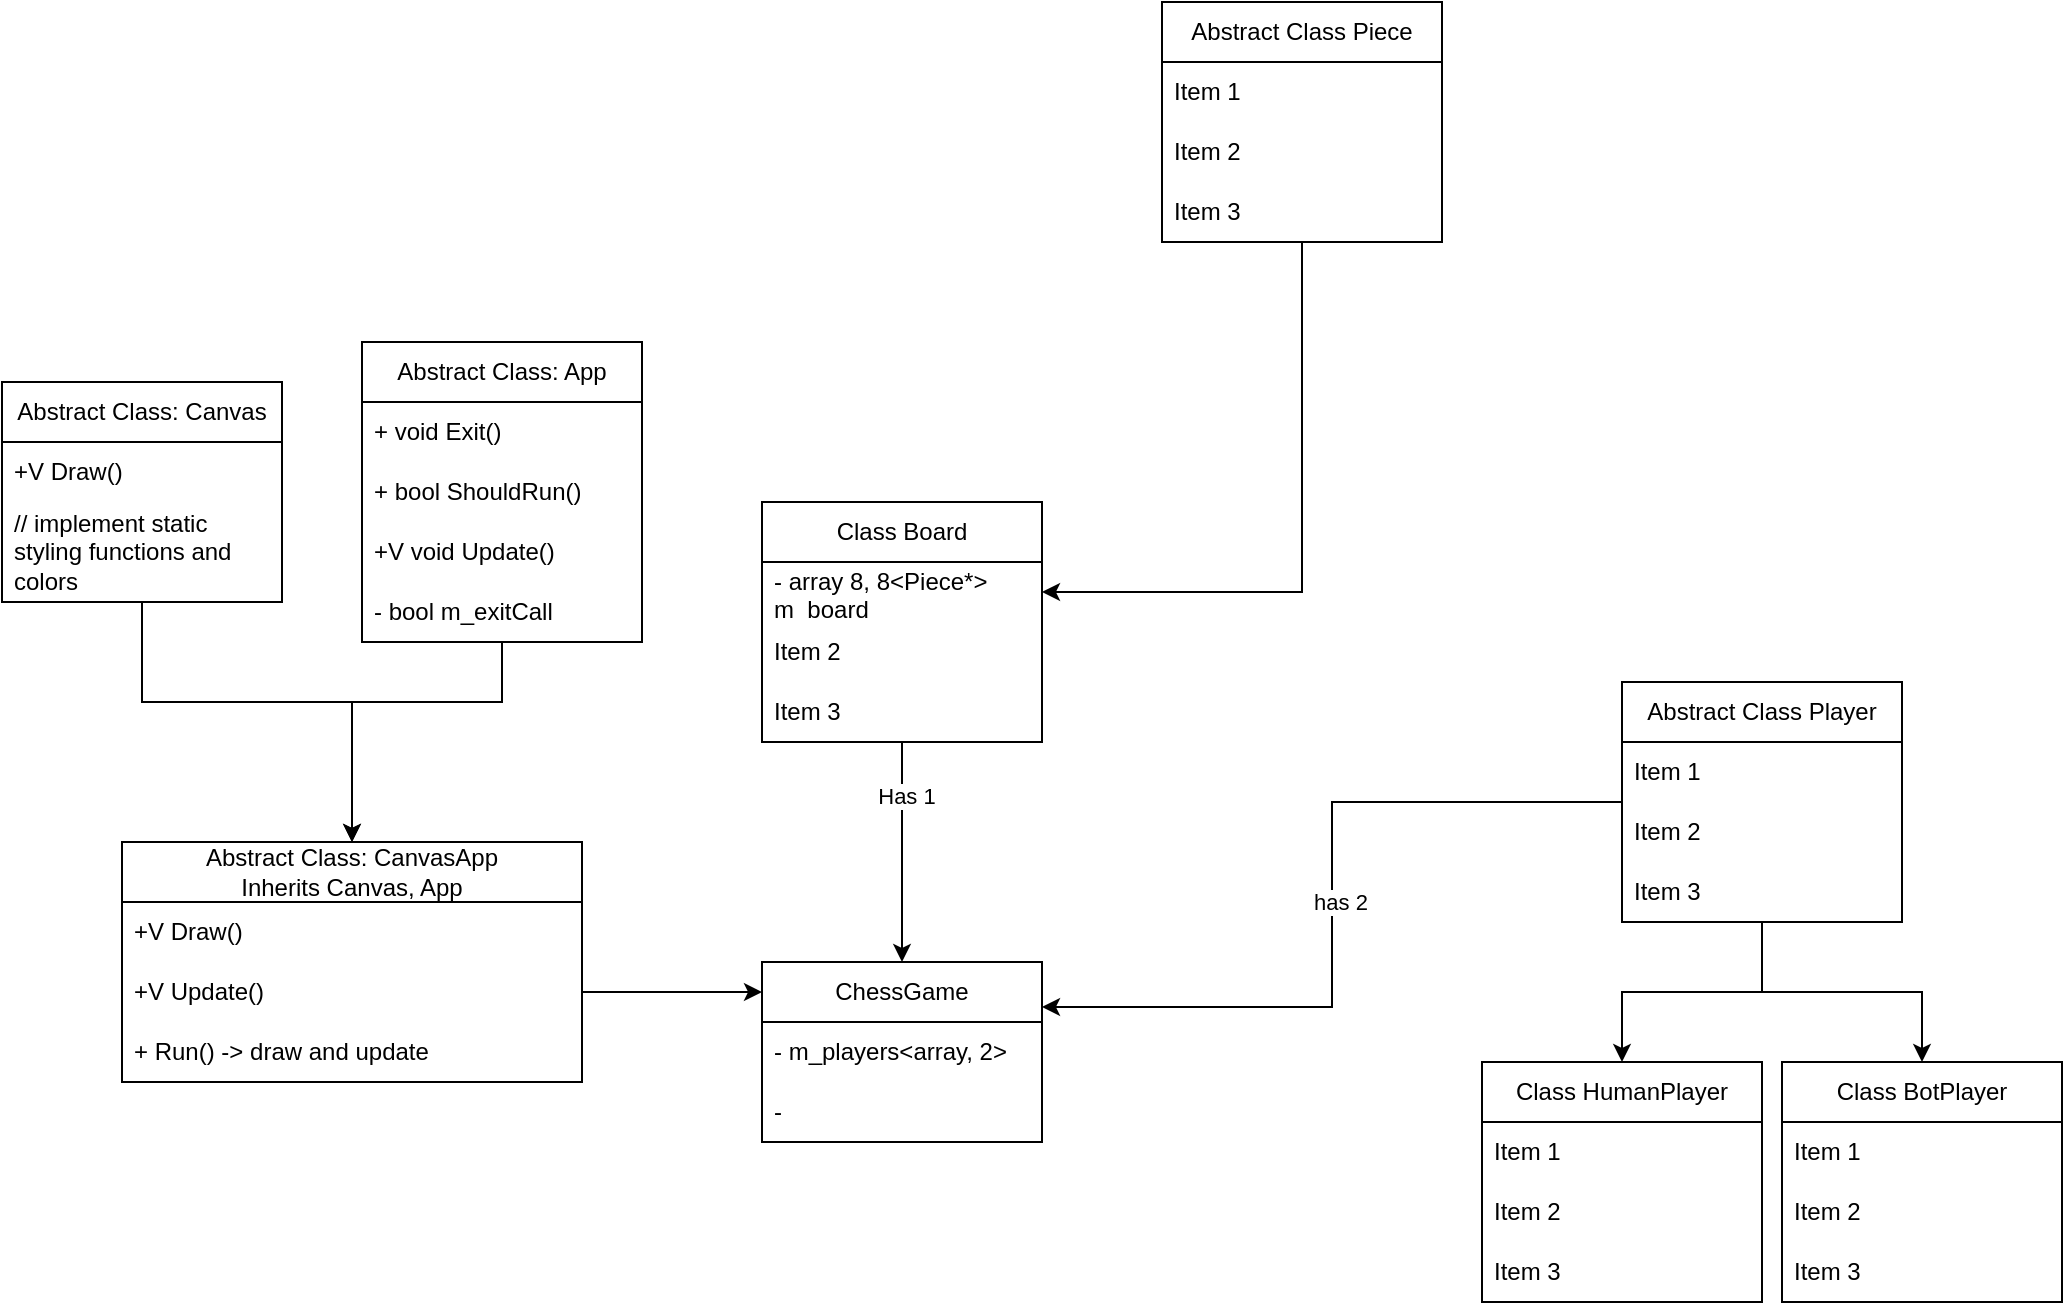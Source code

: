 <mxfile version="26.1.1">
  <diagram name="Page-1" id="PV7IphFvOg5GpPpmCQYh">
    <mxGraphModel dx="1195" dy="783" grid="1" gridSize="10" guides="1" tooltips="1" connect="1" arrows="1" fold="1" page="1" pageScale="1" pageWidth="850" pageHeight="1100" math="0" shadow="0">
      <root>
        <mxCell id="0" />
        <mxCell id="1" parent="0" />
        <mxCell id="C97NGAknHwIKoP9t7SxA-22" style="edgeStyle=orthogonalEdgeStyle;rounded=0;orthogonalLoop=1;jettySize=auto;html=1;entryX=0.5;entryY=0;entryDx=0;entryDy=0;" edge="1" parent="1" source="C97NGAknHwIKoP9t7SxA-2" target="C97NGAknHwIKoP9t7SxA-16">
          <mxGeometry relative="1" as="geometry">
            <Array as="points">
              <mxPoint x="420" y="580" />
              <mxPoint x="345" y="580" />
            </Array>
          </mxGeometry>
        </mxCell>
        <mxCell id="C97NGAknHwIKoP9t7SxA-2" value="Abstract Class: App" style="swimlane;fontStyle=0;childLayout=stackLayout;horizontal=1;startSize=30;horizontalStack=0;resizeParent=1;resizeParentMax=0;resizeLast=0;collapsible=1;marginBottom=0;whiteSpace=wrap;html=1;" vertex="1" parent="1">
          <mxGeometry x="350" y="400" width="140" height="150" as="geometry" />
        </mxCell>
        <mxCell id="C97NGAknHwIKoP9t7SxA-3" value="+ void Exit()" style="text;strokeColor=none;fillColor=none;align=left;verticalAlign=middle;spacingLeft=4;spacingRight=4;overflow=hidden;points=[[0,0.5],[1,0.5]];portConstraint=eastwest;rotatable=0;whiteSpace=wrap;html=1;" vertex="1" parent="C97NGAknHwIKoP9t7SxA-2">
          <mxGeometry y="30" width="140" height="30" as="geometry" />
        </mxCell>
        <mxCell id="C97NGAknHwIKoP9t7SxA-4" value="+ bool ShouldRun()" style="text;strokeColor=none;fillColor=none;align=left;verticalAlign=middle;spacingLeft=4;spacingRight=4;overflow=hidden;points=[[0,0.5],[1,0.5]];portConstraint=eastwest;rotatable=0;whiteSpace=wrap;html=1;" vertex="1" parent="C97NGAknHwIKoP9t7SxA-2">
          <mxGeometry y="60" width="140" height="30" as="geometry" />
        </mxCell>
        <mxCell id="C97NGAknHwIKoP9t7SxA-6" value="+V void Update()&amp;nbsp;" style="text;strokeColor=none;fillColor=none;align=left;verticalAlign=middle;spacingLeft=4;spacingRight=4;overflow=hidden;points=[[0,0.5],[1,0.5]];portConstraint=eastwest;rotatable=0;whiteSpace=wrap;html=1;" vertex="1" parent="C97NGAknHwIKoP9t7SxA-2">
          <mxGeometry y="90" width="140" height="30" as="geometry" />
        </mxCell>
        <mxCell id="C97NGAknHwIKoP9t7SxA-23" value="- bool m_exitCall" style="text;strokeColor=none;fillColor=none;align=left;verticalAlign=middle;spacingLeft=4;spacingRight=4;overflow=hidden;points=[[0,0.5],[1,0.5]];portConstraint=eastwest;rotatable=0;whiteSpace=wrap;html=1;" vertex="1" parent="C97NGAknHwIKoP9t7SxA-2">
          <mxGeometry y="120" width="140" height="30" as="geometry" />
        </mxCell>
        <mxCell id="C97NGAknHwIKoP9t7SxA-21" style="edgeStyle=orthogonalEdgeStyle;rounded=0;orthogonalLoop=1;jettySize=auto;html=1;entryX=0.5;entryY=0;entryDx=0;entryDy=0;" edge="1" parent="1" source="C97NGAknHwIKoP9t7SxA-11" target="C97NGAknHwIKoP9t7SxA-16">
          <mxGeometry relative="1" as="geometry">
            <Array as="points">
              <mxPoint x="240" y="580" />
              <mxPoint x="345" y="580" />
            </Array>
          </mxGeometry>
        </mxCell>
        <mxCell id="C97NGAknHwIKoP9t7SxA-11" value="Abstract Class: Canvas" style="swimlane;fontStyle=0;childLayout=stackLayout;horizontal=1;startSize=30;horizontalStack=0;resizeParent=1;resizeParentMax=0;resizeLast=0;collapsible=1;marginBottom=0;whiteSpace=wrap;html=1;" vertex="1" parent="1">
          <mxGeometry x="170" y="420" width="140" height="110" as="geometry" />
        </mxCell>
        <mxCell id="C97NGAknHwIKoP9t7SxA-12" value="+V Draw()" style="text;strokeColor=none;fillColor=none;align=left;verticalAlign=middle;spacingLeft=4;spacingRight=4;overflow=hidden;points=[[0,0.5],[1,0.5]];portConstraint=eastwest;rotatable=0;whiteSpace=wrap;html=1;" vertex="1" parent="C97NGAknHwIKoP9t7SxA-11">
          <mxGeometry y="30" width="140" height="30" as="geometry" />
        </mxCell>
        <mxCell id="C97NGAknHwIKoP9t7SxA-14" value="// implement static styling functions and colors" style="text;strokeColor=none;fillColor=none;align=left;verticalAlign=middle;spacingLeft=4;spacingRight=4;overflow=hidden;points=[[0,0.5],[1,0.5]];portConstraint=eastwest;rotatable=0;whiteSpace=wrap;html=1;" vertex="1" parent="C97NGAknHwIKoP9t7SxA-11">
          <mxGeometry y="60" width="140" height="50" as="geometry" />
        </mxCell>
        <mxCell id="C97NGAknHwIKoP9t7SxA-16" value="Abstract Class: CanvasApp&lt;br&gt;Inherits Canvas, App" style="swimlane;fontStyle=0;childLayout=stackLayout;horizontal=1;startSize=30;horizontalStack=0;resizeParent=1;resizeParentMax=0;resizeLast=0;collapsible=1;marginBottom=0;whiteSpace=wrap;html=1;" vertex="1" parent="1">
          <mxGeometry x="230" y="650" width="230" height="120" as="geometry" />
        </mxCell>
        <mxCell id="C97NGAknHwIKoP9t7SxA-17" value="+V Draw()" style="text;strokeColor=none;fillColor=none;align=left;verticalAlign=middle;spacingLeft=4;spacingRight=4;overflow=hidden;points=[[0,0.5],[1,0.5]];portConstraint=eastwest;rotatable=0;whiteSpace=wrap;html=1;" vertex="1" parent="C97NGAknHwIKoP9t7SxA-16">
          <mxGeometry y="30" width="230" height="30" as="geometry" />
        </mxCell>
        <mxCell id="C97NGAknHwIKoP9t7SxA-18" value="+V Update()" style="text;strokeColor=none;fillColor=none;align=left;verticalAlign=middle;spacingLeft=4;spacingRight=4;overflow=hidden;points=[[0,0.5],[1,0.5]];portConstraint=eastwest;rotatable=0;whiteSpace=wrap;html=1;" vertex="1" parent="C97NGAknHwIKoP9t7SxA-16">
          <mxGeometry y="60" width="230" height="30" as="geometry" />
        </mxCell>
        <mxCell id="C97NGAknHwIKoP9t7SxA-19" value="+ Run() -&amp;gt; draw and update" style="text;strokeColor=none;fillColor=none;align=left;verticalAlign=middle;spacingLeft=4;spacingRight=4;overflow=hidden;points=[[0,0.5],[1,0.5]];portConstraint=eastwest;rotatable=0;whiteSpace=wrap;html=1;" vertex="1" parent="C97NGAknHwIKoP9t7SxA-16">
          <mxGeometry y="90" width="230" height="30" as="geometry" />
        </mxCell>
        <mxCell id="C97NGAknHwIKoP9t7SxA-24" value="ChessGame" style="swimlane;fontStyle=0;childLayout=stackLayout;horizontal=1;startSize=30;horizontalStack=0;resizeParent=1;resizeParentMax=0;resizeLast=0;collapsible=1;marginBottom=0;whiteSpace=wrap;html=1;" vertex="1" parent="1">
          <mxGeometry x="550" y="710" width="140" height="90" as="geometry" />
        </mxCell>
        <mxCell id="C97NGAknHwIKoP9t7SxA-26" value="- m_players&amp;lt;array, 2&amp;gt;" style="text;strokeColor=none;fillColor=none;align=left;verticalAlign=middle;spacingLeft=4;spacingRight=4;overflow=hidden;points=[[0,0.5],[1,0.5]];portConstraint=eastwest;rotatable=0;whiteSpace=wrap;html=1;" vertex="1" parent="C97NGAknHwIKoP9t7SxA-24">
          <mxGeometry y="30" width="140" height="30" as="geometry" />
        </mxCell>
        <mxCell id="C97NGAknHwIKoP9t7SxA-49" value="-" style="text;strokeColor=none;fillColor=none;align=left;verticalAlign=middle;spacingLeft=4;spacingRight=4;overflow=hidden;points=[[0,0.5],[1,0.5]];portConstraint=eastwest;rotatable=0;whiteSpace=wrap;html=1;" vertex="1" parent="C97NGAknHwIKoP9t7SxA-24">
          <mxGeometry y="60" width="140" height="30" as="geometry" />
        </mxCell>
        <mxCell id="C97NGAknHwIKoP9t7SxA-28" style="edgeStyle=orthogonalEdgeStyle;rounded=0;orthogonalLoop=1;jettySize=auto;html=1;entryX=0;entryY=0.167;entryDx=0;entryDy=0;entryPerimeter=0;" edge="1" parent="1" source="C97NGAknHwIKoP9t7SxA-18" target="C97NGAknHwIKoP9t7SxA-24">
          <mxGeometry relative="1" as="geometry" />
        </mxCell>
        <mxCell id="C97NGAknHwIKoP9t7SxA-50" style="edgeStyle=orthogonalEdgeStyle;rounded=0;orthogonalLoop=1;jettySize=auto;html=1;" edge="1" parent="1" source="C97NGAknHwIKoP9t7SxA-29" target="C97NGAknHwIKoP9t7SxA-24">
          <mxGeometry relative="1" as="geometry" />
        </mxCell>
        <mxCell id="C97NGAknHwIKoP9t7SxA-51" value="Has 1" style="edgeLabel;html=1;align=center;verticalAlign=middle;resizable=0;points=[];" vertex="1" connectable="0" parent="C97NGAknHwIKoP9t7SxA-50">
          <mxGeometry x="-0.514" y="2" relative="1" as="geometry">
            <mxPoint as="offset" />
          </mxGeometry>
        </mxCell>
        <mxCell id="C97NGAknHwIKoP9t7SxA-29" value="Class Board" style="swimlane;fontStyle=0;childLayout=stackLayout;horizontal=1;startSize=30;horizontalStack=0;resizeParent=1;resizeParentMax=0;resizeLast=0;collapsible=1;marginBottom=0;whiteSpace=wrap;html=1;" vertex="1" parent="1">
          <mxGeometry x="550" y="480" width="140" height="120" as="geometry" />
        </mxCell>
        <mxCell id="C97NGAknHwIKoP9t7SxA-30" value="- array 8, 8&amp;lt;Piece*&amp;gt; m_board" style="text;strokeColor=none;fillColor=none;align=left;verticalAlign=middle;spacingLeft=4;spacingRight=4;overflow=hidden;points=[[0,0.5],[1,0.5]];portConstraint=eastwest;rotatable=0;whiteSpace=wrap;html=1;" vertex="1" parent="C97NGAknHwIKoP9t7SxA-29">
          <mxGeometry y="30" width="140" height="30" as="geometry" />
        </mxCell>
        <mxCell id="C97NGAknHwIKoP9t7SxA-31" value="Item 2" style="text;strokeColor=none;fillColor=none;align=left;verticalAlign=middle;spacingLeft=4;spacingRight=4;overflow=hidden;points=[[0,0.5],[1,0.5]];portConstraint=eastwest;rotatable=0;whiteSpace=wrap;html=1;" vertex="1" parent="C97NGAknHwIKoP9t7SxA-29">
          <mxGeometry y="60" width="140" height="30" as="geometry" />
        </mxCell>
        <mxCell id="C97NGAknHwIKoP9t7SxA-32" value="Item 3" style="text;strokeColor=none;fillColor=none;align=left;verticalAlign=middle;spacingLeft=4;spacingRight=4;overflow=hidden;points=[[0,0.5],[1,0.5]];portConstraint=eastwest;rotatable=0;whiteSpace=wrap;html=1;" vertex="1" parent="C97NGAknHwIKoP9t7SxA-29">
          <mxGeometry y="90" width="140" height="30" as="geometry" />
        </mxCell>
        <mxCell id="C97NGAknHwIKoP9t7SxA-45" style="edgeStyle=orthogonalEdgeStyle;rounded=0;orthogonalLoop=1;jettySize=auto;html=1;entryX=0.5;entryY=0;entryDx=0;entryDy=0;" edge="1" parent="1" source="C97NGAknHwIKoP9t7SxA-33" target="C97NGAknHwIKoP9t7SxA-37">
          <mxGeometry relative="1" as="geometry" />
        </mxCell>
        <mxCell id="C97NGAknHwIKoP9t7SxA-46" style="edgeStyle=orthogonalEdgeStyle;rounded=0;orthogonalLoop=1;jettySize=auto;html=1;entryX=0.5;entryY=0;entryDx=0;entryDy=0;" edge="1" parent="1" source="C97NGAknHwIKoP9t7SxA-33" target="C97NGAknHwIKoP9t7SxA-41">
          <mxGeometry relative="1" as="geometry" />
        </mxCell>
        <mxCell id="C97NGAknHwIKoP9t7SxA-47" style="edgeStyle=orthogonalEdgeStyle;rounded=0;orthogonalLoop=1;jettySize=auto;html=1;entryX=1;entryY=0.25;entryDx=0;entryDy=0;" edge="1" parent="1" source="C97NGAknHwIKoP9t7SxA-33" target="C97NGAknHwIKoP9t7SxA-24">
          <mxGeometry relative="1" as="geometry" />
        </mxCell>
        <mxCell id="C97NGAknHwIKoP9t7SxA-48" value="has 2" style="edgeLabel;html=1;align=center;verticalAlign=middle;resizable=0;points=[];" vertex="1" connectable="0" parent="C97NGAknHwIKoP9t7SxA-47">
          <mxGeometry x="-0.007" y="4" relative="1" as="geometry">
            <mxPoint as="offset" />
          </mxGeometry>
        </mxCell>
        <mxCell id="C97NGAknHwIKoP9t7SxA-33" value="Abstract Class Player" style="swimlane;fontStyle=0;childLayout=stackLayout;horizontal=1;startSize=30;horizontalStack=0;resizeParent=1;resizeParentMax=0;resizeLast=0;collapsible=1;marginBottom=0;whiteSpace=wrap;html=1;" vertex="1" parent="1">
          <mxGeometry x="980" y="570" width="140" height="120" as="geometry" />
        </mxCell>
        <mxCell id="C97NGAknHwIKoP9t7SxA-34" value="Item 1" style="text;strokeColor=none;fillColor=none;align=left;verticalAlign=middle;spacingLeft=4;spacingRight=4;overflow=hidden;points=[[0,0.5],[1,0.5]];portConstraint=eastwest;rotatable=0;whiteSpace=wrap;html=1;" vertex="1" parent="C97NGAknHwIKoP9t7SxA-33">
          <mxGeometry y="30" width="140" height="30" as="geometry" />
        </mxCell>
        <mxCell id="C97NGAknHwIKoP9t7SxA-35" value="Item 2" style="text;strokeColor=none;fillColor=none;align=left;verticalAlign=middle;spacingLeft=4;spacingRight=4;overflow=hidden;points=[[0,0.5],[1,0.5]];portConstraint=eastwest;rotatable=0;whiteSpace=wrap;html=1;" vertex="1" parent="C97NGAknHwIKoP9t7SxA-33">
          <mxGeometry y="60" width="140" height="30" as="geometry" />
        </mxCell>
        <mxCell id="C97NGAknHwIKoP9t7SxA-36" value="Item 3" style="text;strokeColor=none;fillColor=none;align=left;verticalAlign=middle;spacingLeft=4;spacingRight=4;overflow=hidden;points=[[0,0.5],[1,0.5]];portConstraint=eastwest;rotatable=0;whiteSpace=wrap;html=1;" vertex="1" parent="C97NGAknHwIKoP9t7SxA-33">
          <mxGeometry y="90" width="140" height="30" as="geometry" />
        </mxCell>
        <mxCell id="C97NGAknHwIKoP9t7SxA-37" value="Class HumanPlayer" style="swimlane;fontStyle=0;childLayout=stackLayout;horizontal=1;startSize=30;horizontalStack=0;resizeParent=1;resizeParentMax=0;resizeLast=0;collapsible=1;marginBottom=0;whiteSpace=wrap;html=1;" vertex="1" parent="1">
          <mxGeometry x="910" y="760" width="140" height="120" as="geometry" />
        </mxCell>
        <mxCell id="C97NGAknHwIKoP9t7SxA-38" value="Item 1" style="text;strokeColor=none;fillColor=none;align=left;verticalAlign=middle;spacingLeft=4;spacingRight=4;overflow=hidden;points=[[0,0.5],[1,0.5]];portConstraint=eastwest;rotatable=0;whiteSpace=wrap;html=1;" vertex="1" parent="C97NGAknHwIKoP9t7SxA-37">
          <mxGeometry y="30" width="140" height="30" as="geometry" />
        </mxCell>
        <mxCell id="C97NGAknHwIKoP9t7SxA-39" value="Item 2" style="text;strokeColor=none;fillColor=none;align=left;verticalAlign=middle;spacingLeft=4;spacingRight=4;overflow=hidden;points=[[0,0.5],[1,0.5]];portConstraint=eastwest;rotatable=0;whiteSpace=wrap;html=1;" vertex="1" parent="C97NGAknHwIKoP9t7SxA-37">
          <mxGeometry y="60" width="140" height="30" as="geometry" />
        </mxCell>
        <mxCell id="C97NGAknHwIKoP9t7SxA-40" value="Item 3" style="text;strokeColor=none;fillColor=none;align=left;verticalAlign=middle;spacingLeft=4;spacingRight=4;overflow=hidden;points=[[0,0.5],[1,0.5]];portConstraint=eastwest;rotatable=0;whiteSpace=wrap;html=1;" vertex="1" parent="C97NGAknHwIKoP9t7SxA-37">
          <mxGeometry y="90" width="140" height="30" as="geometry" />
        </mxCell>
        <mxCell id="C97NGAknHwIKoP9t7SxA-41" value="Class BotPlayer" style="swimlane;fontStyle=0;childLayout=stackLayout;horizontal=1;startSize=30;horizontalStack=0;resizeParent=1;resizeParentMax=0;resizeLast=0;collapsible=1;marginBottom=0;whiteSpace=wrap;html=1;" vertex="1" parent="1">
          <mxGeometry x="1060" y="760" width="140" height="120" as="geometry" />
        </mxCell>
        <mxCell id="C97NGAknHwIKoP9t7SxA-42" value="Item 1" style="text;strokeColor=none;fillColor=none;align=left;verticalAlign=middle;spacingLeft=4;spacingRight=4;overflow=hidden;points=[[0,0.5],[1,0.5]];portConstraint=eastwest;rotatable=0;whiteSpace=wrap;html=1;" vertex="1" parent="C97NGAknHwIKoP9t7SxA-41">
          <mxGeometry y="30" width="140" height="30" as="geometry" />
        </mxCell>
        <mxCell id="C97NGAknHwIKoP9t7SxA-43" value="Item 2" style="text;strokeColor=none;fillColor=none;align=left;verticalAlign=middle;spacingLeft=4;spacingRight=4;overflow=hidden;points=[[0,0.5],[1,0.5]];portConstraint=eastwest;rotatable=0;whiteSpace=wrap;html=1;" vertex="1" parent="C97NGAknHwIKoP9t7SxA-41">
          <mxGeometry y="60" width="140" height="30" as="geometry" />
        </mxCell>
        <mxCell id="C97NGAknHwIKoP9t7SxA-44" value="Item 3" style="text;strokeColor=none;fillColor=none;align=left;verticalAlign=middle;spacingLeft=4;spacingRight=4;overflow=hidden;points=[[0,0.5],[1,0.5]];portConstraint=eastwest;rotatable=0;whiteSpace=wrap;html=1;" vertex="1" parent="C97NGAknHwIKoP9t7SxA-41">
          <mxGeometry y="90" width="140" height="30" as="geometry" />
        </mxCell>
        <mxCell id="C97NGAknHwIKoP9t7SxA-56" style="edgeStyle=orthogonalEdgeStyle;rounded=0;orthogonalLoop=1;jettySize=auto;html=1;entryX=1;entryY=0.5;entryDx=0;entryDy=0;" edge="1" parent="1" source="C97NGAknHwIKoP9t7SxA-52" target="C97NGAknHwIKoP9t7SxA-30">
          <mxGeometry relative="1" as="geometry" />
        </mxCell>
        <mxCell id="C97NGAknHwIKoP9t7SxA-52" value="Abstract Class Piece" style="swimlane;fontStyle=0;childLayout=stackLayout;horizontal=1;startSize=30;horizontalStack=0;resizeParent=1;resizeParentMax=0;resizeLast=0;collapsible=1;marginBottom=0;whiteSpace=wrap;html=1;" vertex="1" parent="1">
          <mxGeometry x="750" y="230" width="140" height="120" as="geometry" />
        </mxCell>
        <mxCell id="C97NGAknHwIKoP9t7SxA-53" value="Item 1" style="text;strokeColor=none;fillColor=none;align=left;verticalAlign=middle;spacingLeft=4;spacingRight=4;overflow=hidden;points=[[0,0.5],[1,0.5]];portConstraint=eastwest;rotatable=0;whiteSpace=wrap;html=1;" vertex="1" parent="C97NGAknHwIKoP9t7SxA-52">
          <mxGeometry y="30" width="140" height="30" as="geometry" />
        </mxCell>
        <mxCell id="C97NGAknHwIKoP9t7SxA-54" value="Item 2" style="text;strokeColor=none;fillColor=none;align=left;verticalAlign=middle;spacingLeft=4;spacingRight=4;overflow=hidden;points=[[0,0.5],[1,0.5]];portConstraint=eastwest;rotatable=0;whiteSpace=wrap;html=1;" vertex="1" parent="C97NGAknHwIKoP9t7SxA-52">
          <mxGeometry y="60" width="140" height="30" as="geometry" />
        </mxCell>
        <mxCell id="C97NGAknHwIKoP9t7SxA-55" value="Item 3" style="text;strokeColor=none;fillColor=none;align=left;verticalAlign=middle;spacingLeft=4;spacingRight=4;overflow=hidden;points=[[0,0.5],[1,0.5]];portConstraint=eastwest;rotatable=0;whiteSpace=wrap;html=1;" vertex="1" parent="C97NGAknHwIKoP9t7SxA-52">
          <mxGeometry y="90" width="140" height="30" as="geometry" />
        </mxCell>
      </root>
    </mxGraphModel>
  </diagram>
</mxfile>
